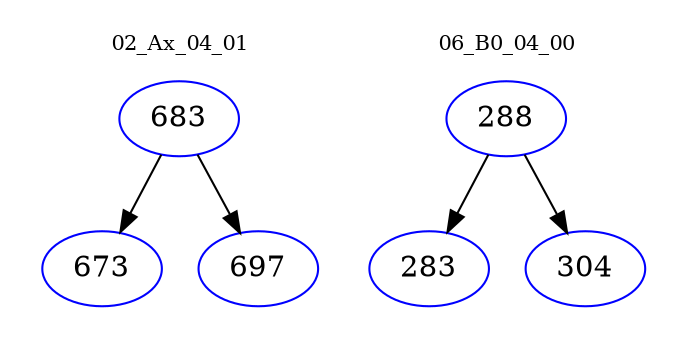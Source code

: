 digraph{
subgraph cluster_0 {
color = white
label = "02_Ax_04_01";
fontsize=10;
T0_683 [label="683", color="blue"]
T0_683 -> T0_673 [color="black"]
T0_673 [label="673", color="blue"]
T0_683 -> T0_697 [color="black"]
T0_697 [label="697", color="blue"]
}
subgraph cluster_1 {
color = white
label = "06_B0_04_00";
fontsize=10;
T1_288 [label="288", color="blue"]
T1_288 -> T1_283 [color="black"]
T1_283 [label="283", color="blue"]
T1_288 -> T1_304 [color="black"]
T1_304 [label="304", color="blue"]
}
}
